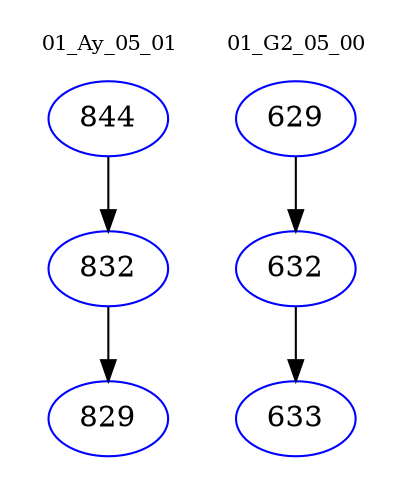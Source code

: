 digraph{
subgraph cluster_0 {
color = white
label = "01_Ay_05_01";
fontsize=10;
T0_844 [label="844", color="blue"]
T0_844 -> T0_832 [color="black"]
T0_832 [label="832", color="blue"]
T0_832 -> T0_829 [color="black"]
T0_829 [label="829", color="blue"]
}
subgraph cluster_1 {
color = white
label = "01_G2_05_00";
fontsize=10;
T1_629 [label="629", color="blue"]
T1_629 -> T1_632 [color="black"]
T1_632 [label="632", color="blue"]
T1_632 -> T1_633 [color="black"]
T1_633 [label="633", color="blue"]
}
}

